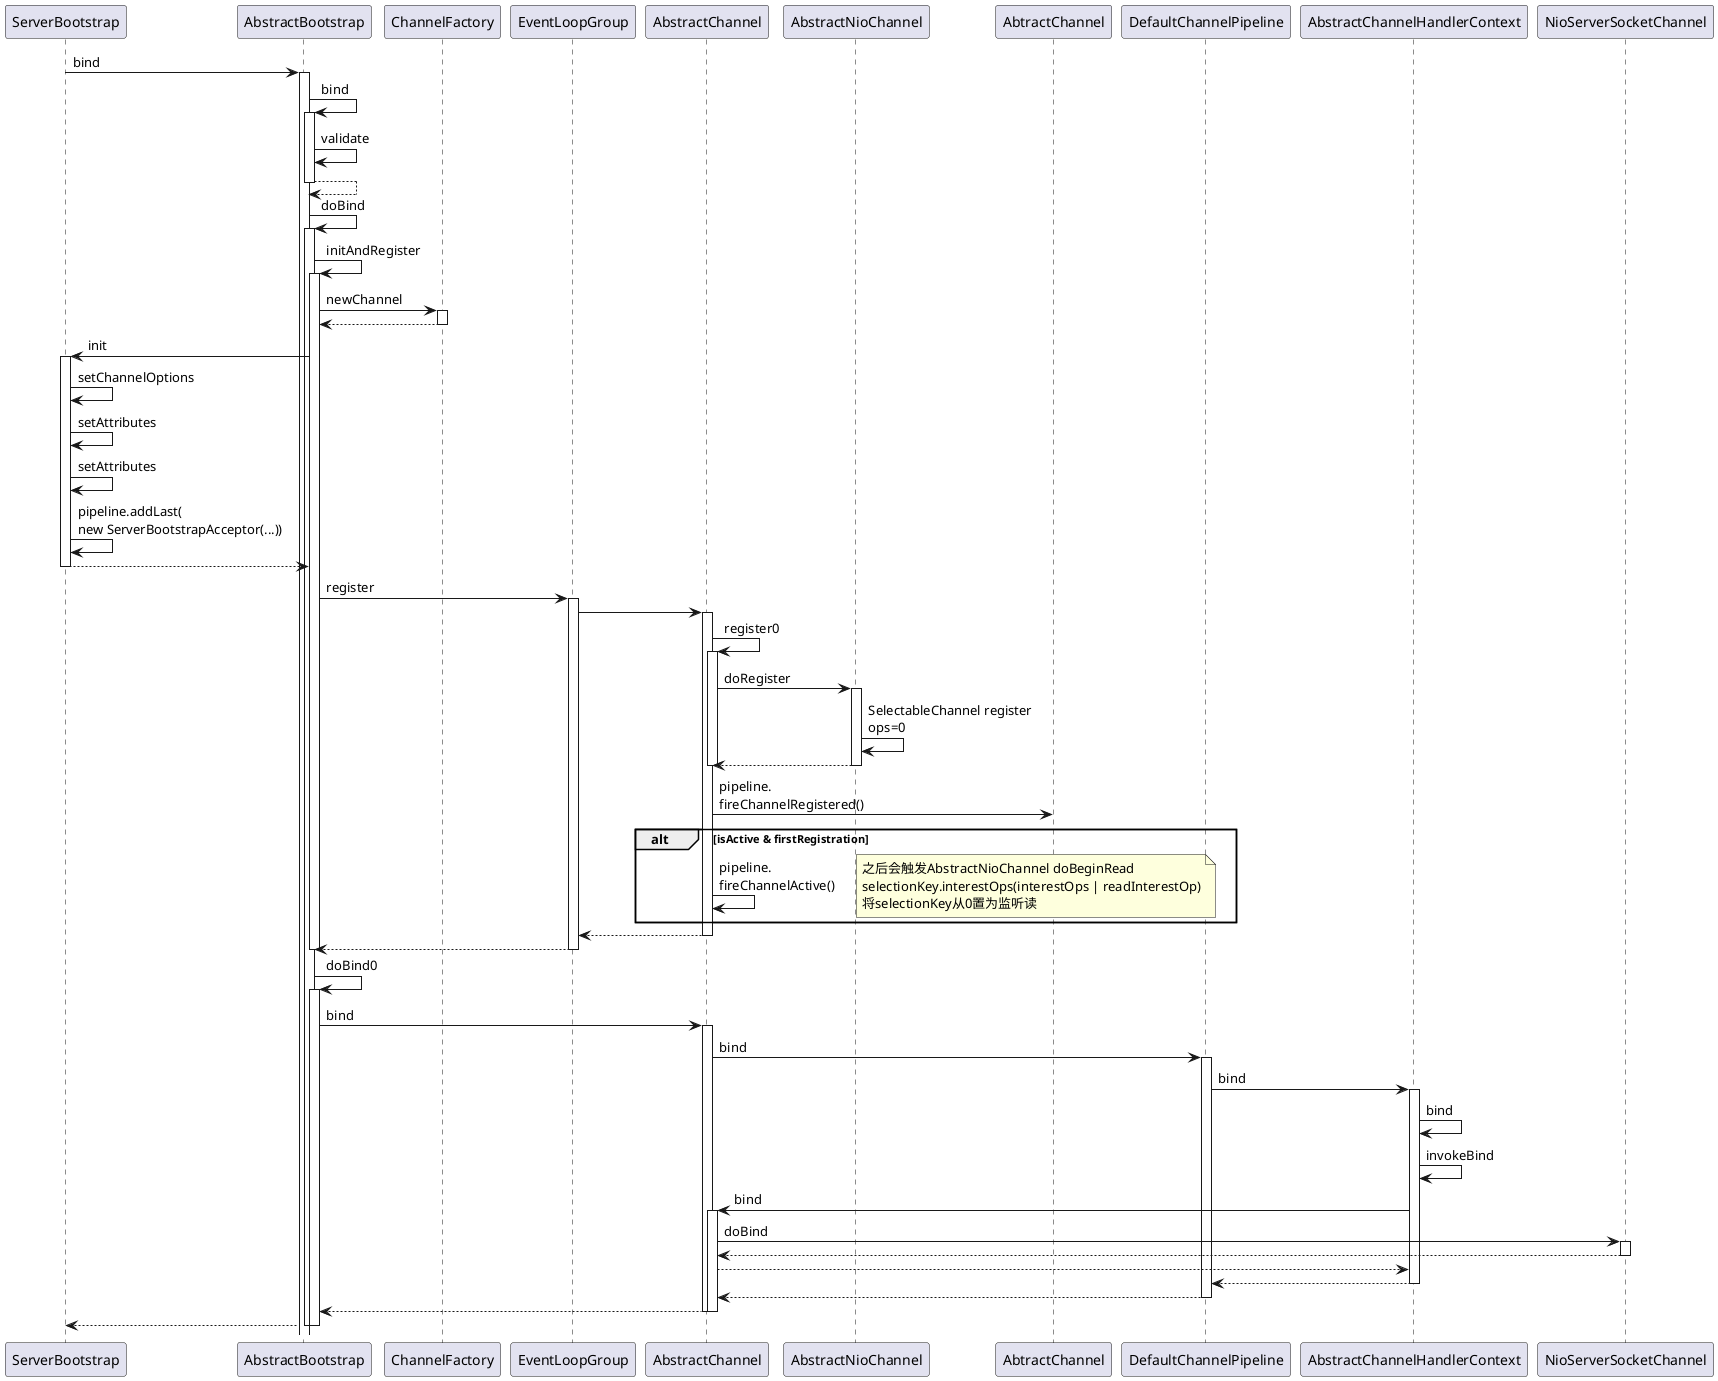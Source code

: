 @startuml
participant ServerBootstrap
ServerBootstrap -> AbstractBootstrap : bind
activate AbstractBootstrap
AbstractBootstrap -> AbstractBootstrap : bind
activate AbstractBootstrap
AbstractBootstrap -> AbstractBootstrap : validate
AbstractBootstrap --> AbstractBootstrap
deactivate AbstractBootstrap
AbstractBootstrap -> AbstractBootstrap : doBind
activate AbstractBootstrap
AbstractBootstrap -> AbstractBootstrap : initAndRegister
activate AbstractBootstrap
AbstractBootstrap -> ChannelFactory : newChannel
activate ChannelFactory
ChannelFactory --> AbstractBootstrap
deactivate ChannelFactory
AbstractBootstrap -> ServerBootstrap : init
activate ServerBootstrap
ServerBootstrap -> ServerBootstrap: setChannelOptions
ServerBootstrap -> ServerBootstrap: setAttributes
ServerBootstrap -> ServerBootstrap: setAttributes
ServerBootstrap -> ServerBootstrap: pipeline.addLast(\nnew ServerBootstrapAcceptor(...))
ServerBootstrap --> AbstractBootstrap
deactivate ServerBootstrap
AbstractBootstrap -> EventLoopGroup: register
activate EventLoopGroup
EventLoopGroup -> AbstractChannel
activate AbstractChannel
AbstractChannel -> AbstractChannel: register0
activate AbstractChannel
AbstractChannel -> AbstractNioChannel: doRegister
activate AbstractNioChannel
AbstractNioChannel -> AbstractNioChannel: SelectableChannel register\nops=0
AbstractNioChannel --> AbstractChannel
deactivate AbstractChannel
deactivate AbstractNioChannel
AbstractChannel -> AbtractChannel: pipeline.\nfireChannelRegistered()
alt isActive & firstRegistration
    AbstractChannel -> AbstractChannel: pipeline.\nfireChannelActive()
    note right
        之后会触发AbstractNioChannel doBeginRead
        selectionKey.interestOps(interestOps | readInterestOp)
        将selectionKey从0置为监听读
    end note
end
return
return
deactivate AbstractChannel
deactivate EventLoopGroup
deactivate AbstractBootstrap
AbstractBootstrap -> AbstractBootstrap : doBind0
activate AbstractBootstrap
AbstractBootstrap -> AbstractChannel: bind
activate AbstractChannel
AbstractChannel -> DefaultChannelPipeline: bind
activate DefaultChannelPipeline
DefaultChannelPipeline -> AbstractChannelHandlerContext: bind
activate AbstractChannelHandlerContext
AbstractChannelHandlerContext -> AbstractChannelHandlerContext: bind
AbstractChannelHandlerContext -> AbstractChannelHandlerContext: invokeBind
AbstractChannelHandlerContext -> AbstractChannel: bind
activate AbstractChannel
AbstractChannel -> NioServerSocketChannel: doBind
activate NioServerSocketChannel
NioServerSocketChannel --> AbstractChannel
deactivate NioServerSocketChannel
AbstractChannel --> AbstractChannelHandlerContext
AbstractChannelHandlerContext --> DefaultChannelPipeline
deactivate AbstractChannelHandlerContext
DefaultChannelPipeline --> AbstractChannel
deactivate DefaultChannelPipeline
AbstractChannel --> AbstractBootstrap
deactivate AbstractChannel
AbstractBootstrap --> ServerBootstrap
deactivate AbstractBootstrap
deactivate AbstractBootstrap
@enduml